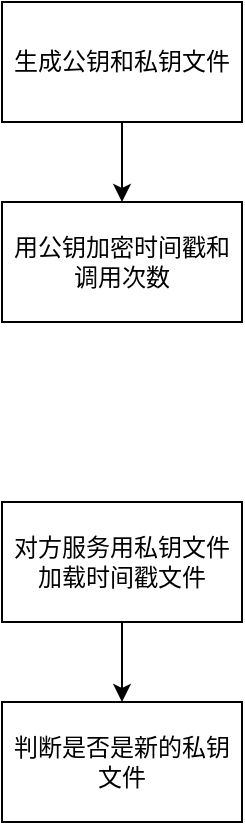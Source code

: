 <mxfile version="24.7.14">
  <diagram name="Page-1" id="jjtNCCXJwxjibi0O1gz5">
    <mxGraphModel dx="2000" dy="1163" grid="1" gridSize="10" guides="1" tooltips="1" connect="1" arrows="1" fold="1" page="1" pageScale="1" pageWidth="850" pageHeight="1100" math="0" shadow="0">
      <root>
        <mxCell id="0" />
        <mxCell id="1" parent="0" />
        <mxCell id="pU8MznzVKb6HY-WG7ddG-3" style="edgeStyle=orthogonalEdgeStyle;rounded=0;orthogonalLoop=1;jettySize=auto;html=1;exitX=0.5;exitY=1;exitDx=0;exitDy=0;entryX=0.5;entryY=0;entryDx=0;entryDy=0;" edge="1" parent="1" source="pU8MznzVKb6HY-WG7ddG-1" target="pU8MznzVKb6HY-WG7ddG-2">
          <mxGeometry relative="1" as="geometry" />
        </mxCell>
        <mxCell id="pU8MznzVKb6HY-WG7ddG-1" value="生成公钥和私钥文件" style="rounded=0;whiteSpace=wrap;html=1;" vertex="1" parent="1">
          <mxGeometry x="170" y="70" width="120" height="60" as="geometry" />
        </mxCell>
        <mxCell id="pU8MznzVKb6HY-WG7ddG-2" value="用公钥加密时间戳和调用次数" style="rounded=0;whiteSpace=wrap;html=1;" vertex="1" parent="1">
          <mxGeometry x="170" y="170" width="120" height="60" as="geometry" />
        </mxCell>
        <mxCell id="pU8MznzVKb6HY-WG7ddG-6" style="edgeStyle=orthogonalEdgeStyle;rounded=0;orthogonalLoop=1;jettySize=auto;html=1;exitX=0.5;exitY=1;exitDx=0;exitDy=0;entryX=0.5;entryY=0;entryDx=0;entryDy=0;" edge="1" parent="1" source="pU8MznzVKb6HY-WG7ddG-4" target="pU8MznzVKb6HY-WG7ddG-5">
          <mxGeometry relative="1" as="geometry" />
        </mxCell>
        <mxCell id="pU8MznzVKb6HY-WG7ddG-4" value="对方服务用私钥文件加载时间戳文件" style="rounded=0;whiteSpace=wrap;html=1;" vertex="1" parent="1">
          <mxGeometry x="170" y="320" width="120" height="60" as="geometry" />
        </mxCell>
        <mxCell id="pU8MznzVKb6HY-WG7ddG-5" value="判断是否是新的私钥文件" style="rounded=0;whiteSpace=wrap;html=1;" vertex="1" parent="1">
          <mxGeometry x="170" y="420" width="120" height="60" as="geometry" />
        </mxCell>
      </root>
    </mxGraphModel>
  </diagram>
</mxfile>
